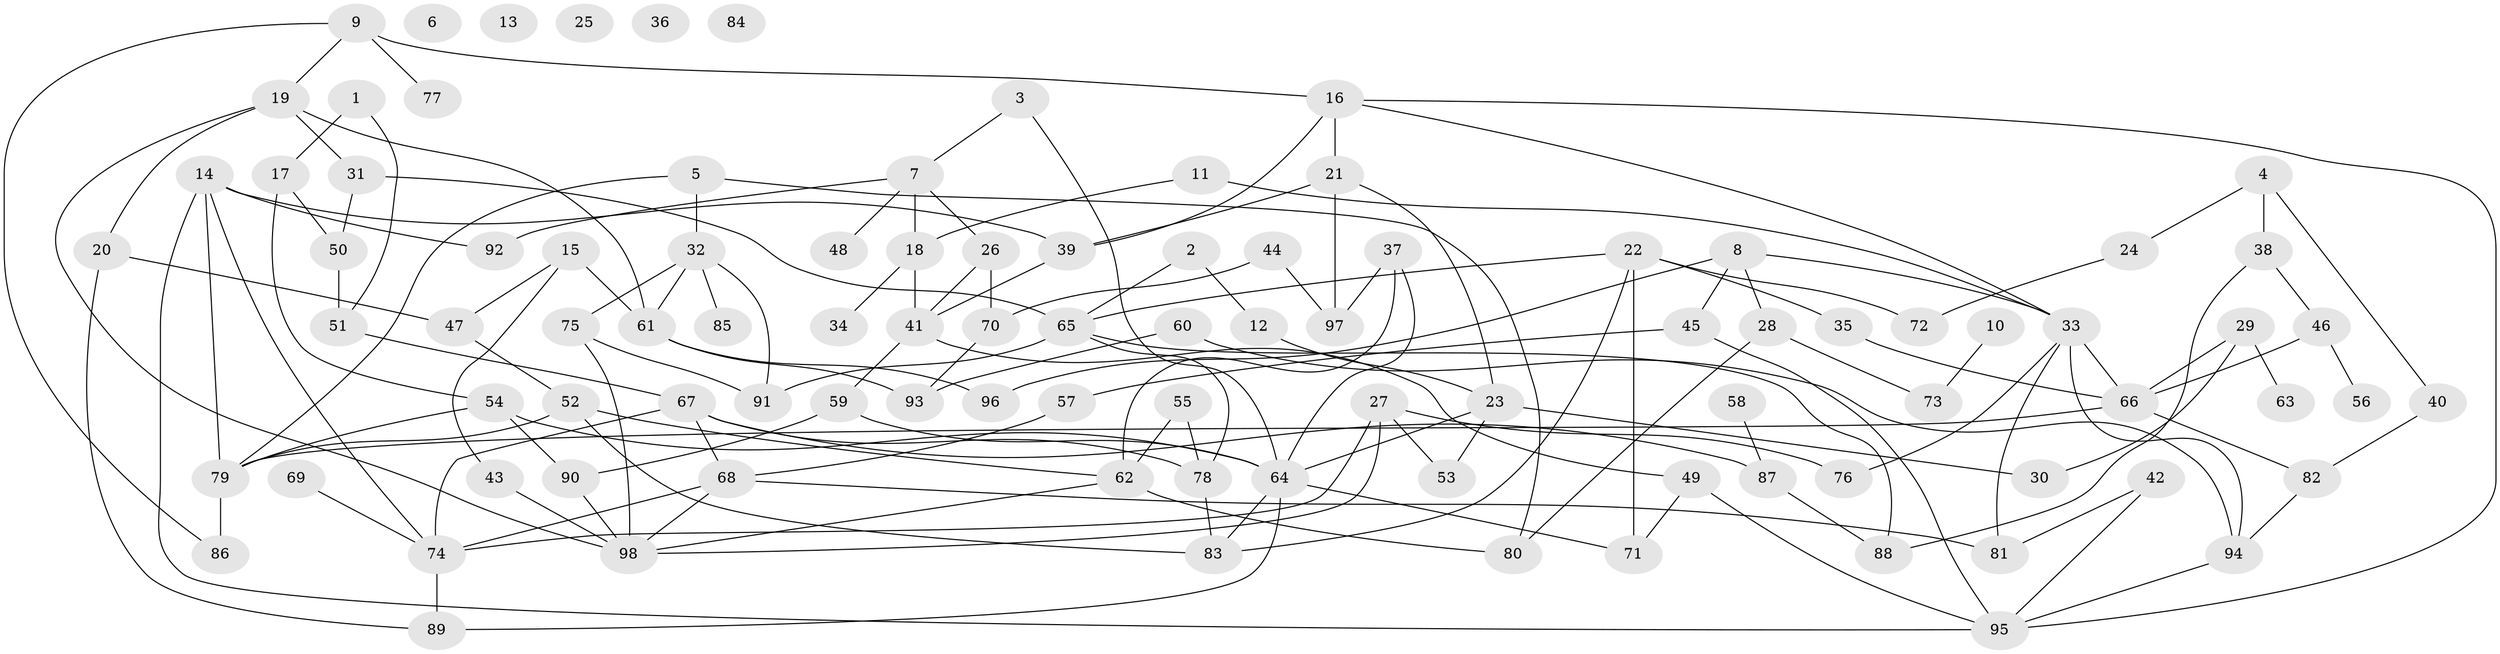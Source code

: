 // coarse degree distribution, {3: 0.19047619047619047, 6: 0.1111111111111111, 2: 0.19047619047619047, 4: 0.1746031746031746, 0: 0.07936507936507936, 5: 0.1111111111111111, 1: 0.047619047619047616, 7: 0.07936507936507936, 9: 0.015873015873015872}
// Generated by graph-tools (version 1.1) at 2025/41/03/06/25 10:41:21]
// undirected, 98 vertices, 151 edges
graph export_dot {
graph [start="1"]
  node [color=gray90,style=filled];
  1;
  2;
  3;
  4;
  5;
  6;
  7;
  8;
  9;
  10;
  11;
  12;
  13;
  14;
  15;
  16;
  17;
  18;
  19;
  20;
  21;
  22;
  23;
  24;
  25;
  26;
  27;
  28;
  29;
  30;
  31;
  32;
  33;
  34;
  35;
  36;
  37;
  38;
  39;
  40;
  41;
  42;
  43;
  44;
  45;
  46;
  47;
  48;
  49;
  50;
  51;
  52;
  53;
  54;
  55;
  56;
  57;
  58;
  59;
  60;
  61;
  62;
  63;
  64;
  65;
  66;
  67;
  68;
  69;
  70;
  71;
  72;
  73;
  74;
  75;
  76;
  77;
  78;
  79;
  80;
  81;
  82;
  83;
  84;
  85;
  86;
  87;
  88;
  89;
  90;
  91;
  92;
  93;
  94;
  95;
  96;
  97;
  98;
  1 -- 17;
  1 -- 51;
  2 -- 12;
  2 -- 65;
  3 -- 7;
  3 -- 64;
  4 -- 24;
  4 -- 38;
  4 -- 40;
  5 -- 32;
  5 -- 79;
  5 -- 80;
  7 -- 18;
  7 -- 26;
  7 -- 48;
  7 -- 92;
  8 -- 28;
  8 -- 33;
  8 -- 45;
  8 -- 96;
  9 -- 16;
  9 -- 19;
  9 -- 77;
  9 -- 86;
  10 -- 73;
  11 -- 18;
  11 -- 33;
  12 -- 23;
  14 -- 39;
  14 -- 74;
  14 -- 79;
  14 -- 92;
  14 -- 95;
  15 -- 43;
  15 -- 47;
  15 -- 61;
  16 -- 21;
  16 -- 33;
  16 -- 39;
  16 -- 95;
  17 -- 50;
  17 -- 54;
  18 -- 34;
  18 -- 41;
  19 -- 20;
  19 -- 31;
  19 -- 61;
  19 -- 98;
  20 -- 47;
  20 -- 89;
  21 -- 23;
  21 -- 39;
  21 -- 97;
  22 -- 35;
  22 -- 65;
  22 -- 71;
  22 -- 72;
  22 -- 83;
  23 -- 30;
  23 -- 53;
  23 -- 64;
  24 -- 72;
  26 -- 41;
  26 -- 70;
  27 -- 53;
  27 -- 74;
  27 -- 76;
  27 -- 98;
  28 -- 73;
  28 -- 80;
  29 -- 30;
  29 -- 63;
  29 -- 66;
  31 -- 50;
  31 -- 65;
  32 -- 61;
  32 -- 75;
  32 -- 85;
  32 -- 91;
  33 -- 66;
  33 -- 76;
  33 -- 81;
  33 -- 94;
  35 -- 66;
  37 -- 62;
  37 -- 64;
  37 -- 97;
  38 -- 46;
  38 -- 88;
  39 -- 41;
  40 -- 82;
  41 -- 49;
  41 -- 59;
  42 -- 81;
  42 -- 95;
  43 -- 98;
  44 -- 70;
  44 -- 97;
  45 -- 57;
  45 -- 95;
  46 -- 56;
  46 -- 66;
  47 -- 52;
  49 -- 71;
  49 -- 95;
  50 -- 51;
  51 -- 67;
  52 -- 62;
  52 -- 79;
  52 -- 83;
  54 -- 64;
  54 -- 79;
  54 -- 90;
  55 -- 62;
  55 -- 78;
  57 -- 68;
  58 -- 87;
  59 -- 64;
  59 -- 90;
  60 -- 93;
  60 -- 94;
  61 -- 93;
  61 -- 96;
  62 -- 80;
  62 -- 98;
  64 -- 71;
  64 -- 83;
  64 -- 89;
  65 -- 78;
  65 -- 88;
  65 -- 91;
  66 -- 79;
  66 -- 82;
  67 -- 68;
  67 -- 74;
  67 -- 78;
  67 -- 87;
  68 -- 74;
  68 -- 81;
  68 -- 98;
  69 -- 74;
  70 -- 93;
  74 -- 89;
  75 -- 91;
  75 -- 98;
  78 -- 83;
  79 -- 86;
  82 -- 94;
  87 -- 88;
  90 -- 98;
  94 -- 95;
}
